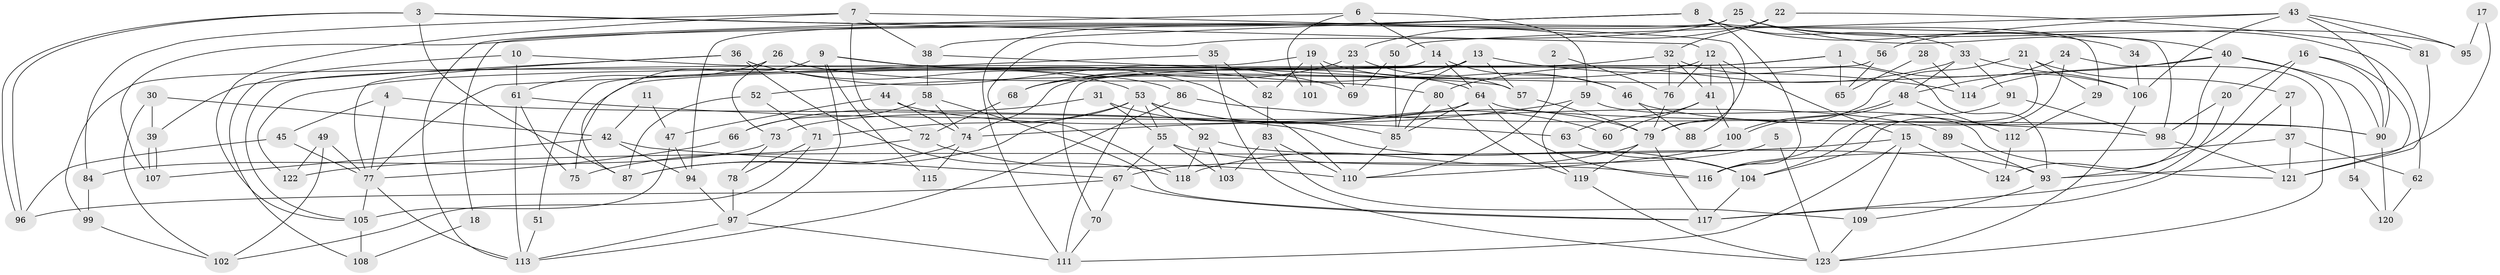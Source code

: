 // Generated by graph-tools (version 1.1) at 2025/35/03/09/25 02:35:59]
// undirected, 124 vertices, 248 edges
graph export_dot {
graph [start="1"]
  node [color=gray90,style=filled];
  1;
  2;
  3;
  4;
  5;
  6;
  7;
  8;
  9;
  10;
  11;
  12;
  13;
  14;
  15;
  16;
  17;
  18;
  19;
  20;
  21;
  22;
  23;
  24;
  25;
  26;
  27;
  28;
  29;
  30;
  31;
  32;
  33;
  34;
  35;
  36;
  37;
  38;
  39;
  40;
  41;
  42;
  43;
  44;
  45;
  46;
  47;
  48;
  49;
  50;
  51;
  52;
  53;
  54;
  55;
  56;
  57;
  58;
  59;
  60;
  61;
  62;
  63;
  64;
  65;
  66;
  67;
  68;
  69;
  70;
  71;
  72;
  73;
  74;
  75;
  76;
  77;
  78;
  79;
  80;
  81;
  82;
  83;
  84;
  85;
  86;
  87;
  88;
  89;
  90;
  91;
  92;
  93;
  94;
  95;
  96;
  97;
  98;
  99;
  100;
  101;
  102;
  103;
  104;
  105;
  106;
  107;
  108;
  109;
  110;
  111;
  112;
  113;
  114;
  115;
  116;
  117;
  118;
  119;
  120;
  121;
  122;
  123;
  124;
  1 -- 74;
  1 -- 106;
  1 -- 65;
  1 -- 75;
  2 -- 110;
  2 -- 76;
  3 -- 87;
  3 -- 96;
  3 -- 96;
  3 -- 12;
  3 -- 98;
  4 -- 104;
  4 -- 77;
  4 -- 45;
  5 -- 123;
  5 -- 67;
  6 -- 113;
  6 -- 59;
  6 -- 14;
  6 -- 101;
  7 -- 79;
  7 -- 38;
  7 -- 72;
  7 -- 84;
  7 -- 105;
  8 -- 33;
  8 -- 116;
  8 -- 18;
  8 -- 29;
  8 -- 34;
  8 -- 38;
  8 -- 107;
  9 -- 110;
  9 -- 87;
  9 -- 64;
  9 -- 97;
  9 -- 115;
  10 -- 61;
  10 -- 86;
  10 -- 108;
  11 -- 42;
  11 -- 47;
  12 -- 76;
  12 -- 15;
  12 -- 41;
  12 -- 68;
  12 -- 88;
  13 -- 85;
  13 -- 57;
  13 -- 51;
  13 -- 68;
  13 -- 114;
  14 -- 64;
  14 -- 46;
  14 -- 99;
  15 -- 111;
  15 -- 109;
  15 -- 122;
  15 -- 124;
  16 -- 20;
  16 -- 93;
  16 -- 90;
  16 -- 121;
  17 -- 93;
  17 -- 95;
  18 -- 108;
  19 -- 46;
  19 -- 69;
  19 -- 82;
  19 -- 101;
  19 -- 105;
  20 -- 98;
  20 -- 117;
  21 -- 104;
  21 -- 79;
  21 -- 27;
  21 -- 29;
  22 -- 32;
  22 -- 81;
  22 -- 23;
  23 -- 68;
  23 -- 57;
  23 -- 69;
  24 -- 123;
  24 -- 48;
  24 -- 104;
  25 -- 111;
  25 -- 94;
  25 -- 40;
  25 -- 62;
  25 -- 95;
  25 -- 118;
  26 -- 80;
  26 -- 61;
  26 -- 73;
  27 -- 117;
  27 -- 37;
  28 -- 114;
  28 -- 65;
  29 -- 112;
  30 -- 39;
  30 -- 42;
  30 -- 102;
  31 -- 66;
  31 -- 55;
  31 -- 85;
  32 -- 122;
  32 -- 41;
  32 -- 76;
  32 -- 93;
  33 -- 48;
  33 -- 80;
  33 -- 91;
  33 -- 106;
  34 -- 106;
  35 -- 123;
  35 -- 82;
  35 -- 77;
  36 -- 53;
  36 -- 77;
  36 -- 39;
  36 -- 69;
  36 -- 118;
  37 -- 121;
  37 -- 62;
  37 -- 116;
  38 -- 57;
  38 -- 58;
  39 -- 107;
  39 -- 107;
  40 -- 90;
  40 -- 52;
  40 -- 54;
  40 -- 114;
  40 -- 124;
  41 -- 100;
  41 -- 60;
  41 -- 63;
  42 -- 107;
  42 -- 67;
  42 -- 94;
  43 -- 90;
  43 -- 50;
  43 -- 56;
  43 -- 81;
  43 -- 95;
  43 -- 106;
  44 -- 74;
  44 -- 47;
  44 -- 89;
  45 -- 77;
  45 -- 96;
  46 -- 90;
  46 -- 88;
  47 -- 94;
  47 -- 105;
  48 -- 112;
  48 -- 100;
  48 -- 100;
  49 -- 77;
  49 -- 102;
  49 -- 122;
  50 -- 85;
  50 -- 69;
  51 -- 113;
  52 -- 71;
  52 -- 87;
  53 -- 55;
  53 -- 79;
  53 -- 60;
  53 -- 71;
  53 -- 87;
  53 -- 92;
  53 -- 111;
  54 -- 120;
  55 -- 116;
  55 -- 103;
  55 -- 67;
  56 -- 70;
  56 -- 65;
  57 -- 79;
  58 -- 74;
  58 -- 66;
  58 -- 117;
  59 -- 121;
  59 -- 119;
  59 -- 74;
  61 -- 75;
  61 -- 63;
  61 -- 113;
  62 -- 120;
  63 -- 104;
  64 -- 73;
  64 -- 85;
  64 -- 90;
  64 -- 116;
  66 -- 77;
  67 -- 96;
  67 -- 70;
  67 -- 117;
  68 -- 72;
  70 -- 111;
  71 -- 102;
  71 -- 78;
  72 -- 75;
  72 -- 110;
  73 -- 78;
  73 -- 84;
  74 -- 87;
  74 -- 115;
  76 -- 79;
  77 -- 105;
  77 -- 113;
  78 -- 97;
  79 -- 117;
  79 -- 118;
  79 -- 119;
  80 -- 85;
  80 -- 119;
  81 -- 121;
  82 -- 83;
  83 -- 110;
  83 -- 109;
  83 -- 103;
  84 -- 99;
  85 -- 110;
  86 -- 98;
  86 -- 113;
  89 -- 93;
  90 -- 120;
  91 -- 116;
  91 -- 98;
  92 -- 118;
  92 -- 93;
  92 -- 103;
  93 -- 109;
  94 -- 97;
  97 -- 113;
  97 -- 111;
  98 -- 121;
  99 -- 102;
  100 -- 110;
  104 -- 117;
  105 -- 108;
  106 -- 123;
  109 -- 123;
  112 -- 124;
  119 -- 123;
}
